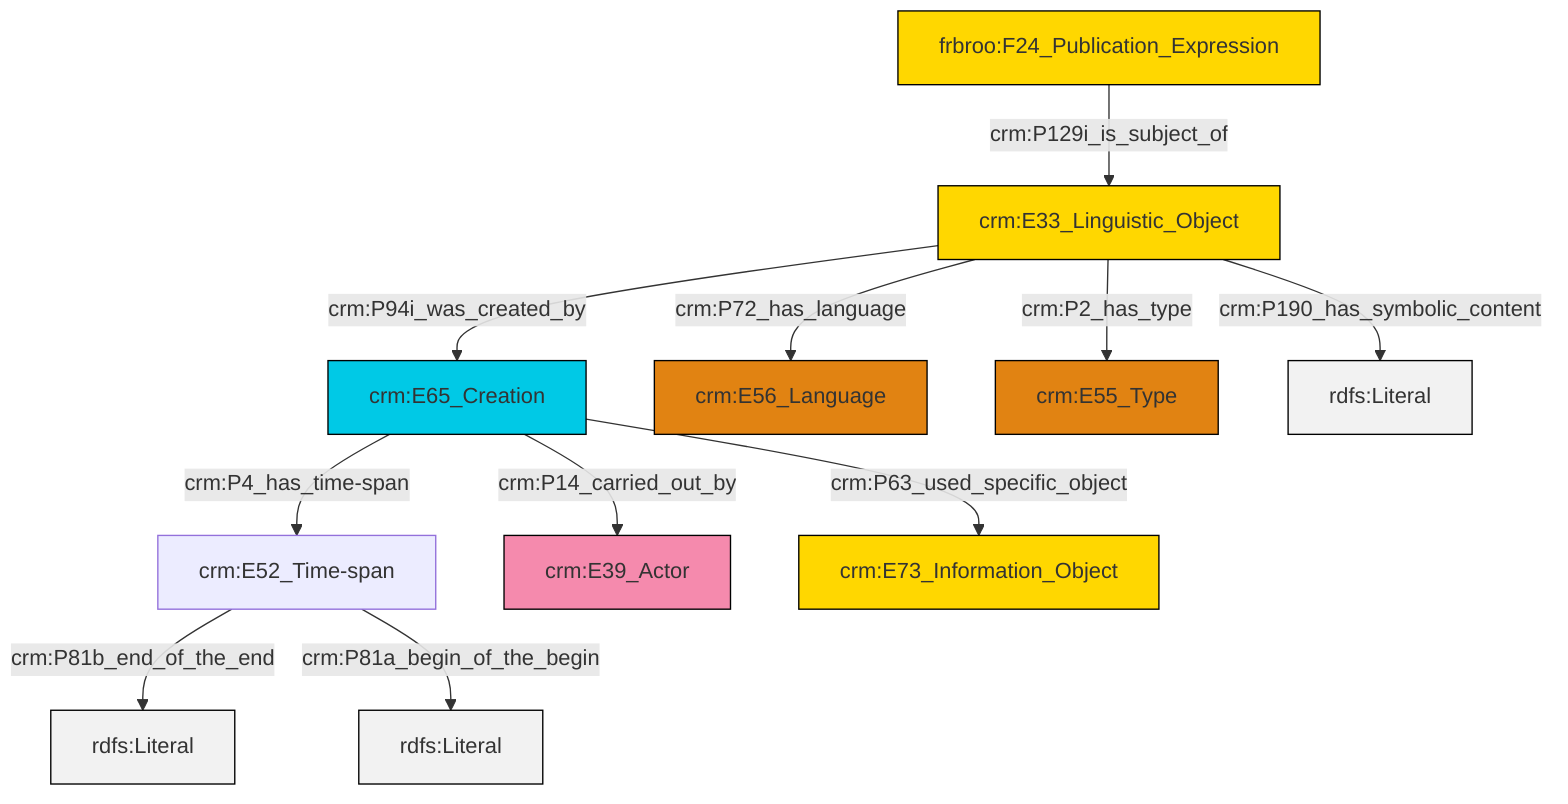 graph TD
classDef Literal fill:#f2f2f2,stroke:#000000;
classDef CRM_Entity fill:#FFFFFF,stroke:#000000;
classDef Temporal_Entity fill:#00C9E6, stroke:#000000;
classDef Type fill:#E18312, stroke:#000000;
classDef Time-Span fill:#2C9C91, stroke:#000000;
classDef Appellation fill:#FFEB7F, stroke:#000000;
classDef Place fill:#008836, stroke:#000000;
classDef Persistent_Item fill:#B266B2, stroke:#000000;
classDef Conceptual_Object fill:#FFD700, stroke:#000000;
classDef Physical_Thing fill:#D2B48C, stroke:#000000;
classDef Actor fill:#f58aad, stroke:#000000;
classDef PC_Classes fill:#4ce600, stroke:#000000;
classDef Multi fill:#cccccc,stroke:#000000;

4["crm:E65_Creation"]:::Temporal_Entity -->|crm:P14_carried_out_by| 2["crm:E39_Actor"]:::Actor
4["crm:E65_Creation"]:::Temporal_Entity -->|crm:P63_used_specific_object| 5["crm:E73_Information_Object"]:::Conceptual_Object
0["crm:E52_Time-span"]:::Default -->|crm:P81b_end_of_the_end| 6[rdfs:Literal]:::Literal
4["crm:E65_Creation"]:::Temporal_Entity -->|crm:P4_has_time-span| 0["crm:E52_Time-span"]:::Default
9["crm:E33_Linguistic_Object"]:::Conceptual_Object -->|crm:P94i_was_created_by| 4["crm:E65_Creation"]:::Temporal_Entity
9["crm:E33_Linguistic_Object"]:::Conceptual_Object -->|crm:P72_has_language| 7["crm:E56_Language"]:::Type
0["crm:E52_Time-span"]:::Default -->|crm:P81a_begin_of_the_begin| 15[rdfs:Literal]:::Literal
9["crm:E33_Linguistic_Object"]:::Conceptual_Object -->|crm:P190_has_symbolic_content| 18[rdfs:Literal]:::Literal
9["crm:E33_Linguistic_Object"]:::Conceptual_Object -->|crm:P2_has_type| 16["crm:E55_Type"]:::Type
11["frbroo:F24_Publication_Expression"]:::Conceptual_Object -->|crm:P129i_is_subject_of| 9["crm:E33_Linguistic_Object"]:::Conceptual_Object